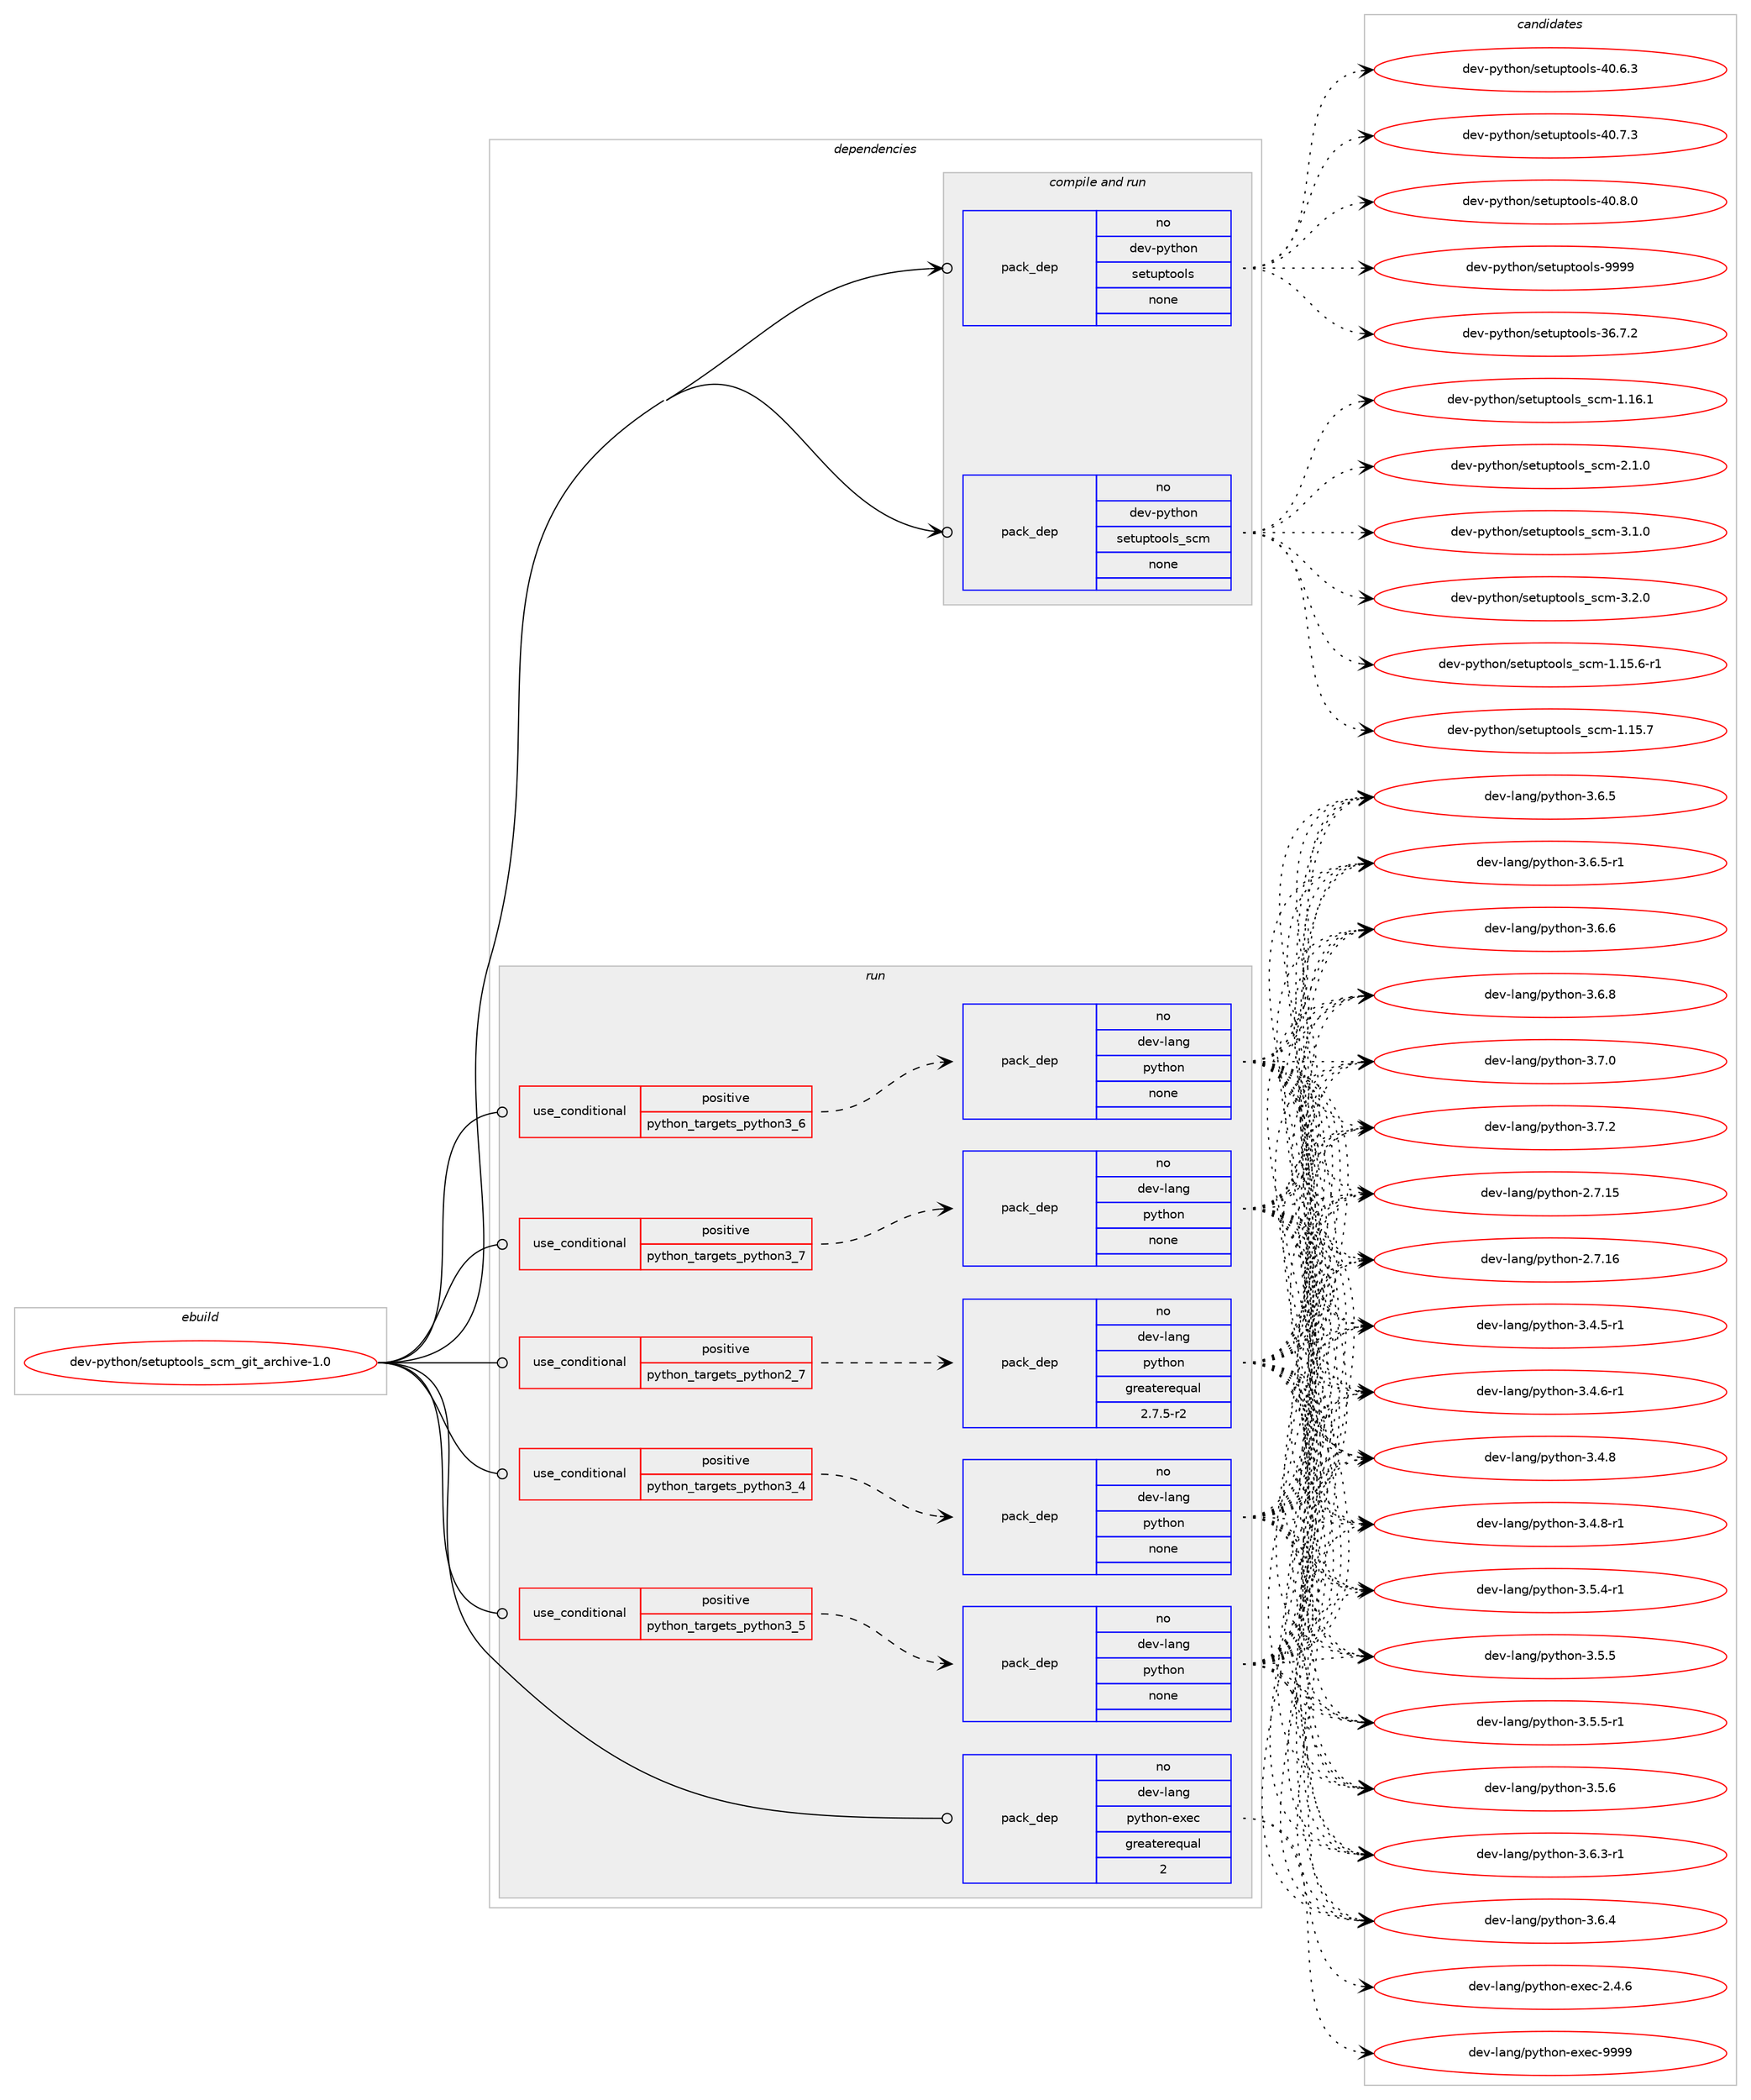 digraph prolog {

# *************
# Graph options
# *************

newrank=true;
concentrate=true;
compound=true;
graph [rankdir=LR,fontname=Helvetica,fontsize=10,ranksep=1.5];#, ranksep=2.5, nodesep=0.2];
edge  [arrowhead=vee];
node  [fontname=Helvetica,fontsize=10];

# **********
# The ebuild
# **********

subgraph cluster_leftcol {
color=gray;
rank=same;
label=<<i>ebuild</i>>;
id [label="dev-python/setuptools_scm_git_archive-1.0", color=red, width=4, href="../dev-python/setuptools_scm_git_archive-1.0.svg"];
}

# ****************
# The dependencies
# ****************

subgraph cluster_midcol {
color=gray;
label=<<i>dependencies</i>>;
subgraph cluster_compile {
fillcolor="#eeeeee";
style=filled;
label=<<i>compile</i>>;
}
subgraph cluster_compileandrun {
fillcolor="#eeeeee";
style=filled;
label=<<i>compile and run</i>>;
subgraph pack1033100 {
dependency1440991 [label=<<TABLE BORDER="0" CELLBORDER="1" CELLSPACING="0" CELLPADDING="4" WIDTH="220"><TR><TD ROWSPAN="6" CELLPADDING="30">pack_dep</TD></TR><TR><TD WIDTH="110">no</TD></TR><TR><TD>dev-python</TD></TR><TR><TD>setuptools</TD></TR><TR><TD>none</TD></TR><TR><TD></TD></TR></TABLE>>, shape=none, color=blue];
}
id:e -> dependency1440991:w [weight=20,style="solid",arrowhead="odotvee"];
subgraph pack1033101 {
dependency1440992 [label=<<TABLE BORDER="0" CELLBORDER="1" CELLSPACING="0" CELLPADDING="4" WIDTH="220"><TR><TD ROWSPAN="6" CELLPADDING="30">pack_dep</TD></TR><TR><TD WIDTH="110">no</TD></TR><TR><TD>dev-python</TD></TR><TR><TD>setuptools_scm</TD></TR><TR><TD>none</TD></TR><TR><TD></TD></TR></TABLE>>, shape=none, color=blue];
}
id:e -> dependency1440992:w [weight=20,style="solid",arrowhead="odotvee"];
}
subgraph cluster_run {
fillcolor="#eeeeee";
style=filled;
label=<<i>run</i>>;
subgraph cond384529 {
dependency1440993 [label=<<TABLE BORDER="0" CELLBORDER="1" CELLSPACING="0" CELLPADDING="4"><TR><TD ROWSPAN="3" CELLPADDING="10">use_conditional</TD></TR><TR><TD>positive</TD></TR><TR><TD>python_targets_python2_7</TD></TR></TABLE>>, shape=none, color=red];
subgraph pack1033102 {
dependency1440994 [label=<<TABLE BORDER="0" CELLBORDER="1" CELLSPACING="0" CELLPADDING="4" WIDTH="220"><TR><TD ROWSPAN="6" CELLPADDING="30">pack_dep</TD></TR><TR><TD WIDTH="110">no</TD></TR><TR><TD>dev-lang</TD></TR><TR><TD>python</TD></TR><TR><TD>greaterequal</TD></TR><TR><TD>2.7.5-r2</TD></TR></TABLE>>, shape=none, color=blue];
}
dependency1440993:e -> dependency1440994:w [weight=20,style="dashed",arrowhead="vee"];
}
id:e -> dependency1440993:w [weight=20,style="solid",arrowhead="odot"];
subgraph cond384530 {
dependency1440995 [label=<<TABLE BORDER="0" CELLBORDER="1" CELLSPACING="0" CELLPADDING="4"><TR><TD ROWSPAN="3" CELLPADDING="10">use_conditional</TD></TR><TR><TD>positive</TD></TR><TR><TD>python_targets_python3_4</TD></TR></TABLE>>, shape=none, color=red];
subgraph pack1033103 {
dependency1440996 [label=<<TABLE BORDER="0" CELLBORDER="1" CELLSPACING="0" CELLPADDING="4" WIDTH="220"><TR><TD ROWSPAN="6" CELLPADDING="30">pack_dep</TD></TR><TR><TD WIDTH="110">no</TD></TR><TR><TD>dev-lang</TD></TR><TR><TD>python</TD></TR><TR><TD>none</TD></TR><TR><TD></TD></TR></TABLE>>, shape=none, color=blue];
}
dependency1440995:e -> dependency1440996:w [weight=20,style="dashed",arrowhead="vee"];
}
id:e -> dependency1440995:w [weight=20,style="solid",arrowhead="odot"];
subgraph cond384531 {
dependency1440997 [label=<<TABLE BORDER="0" CELLBORDER="1" CELLSPACING="0" CELLPADDING="4"><TR><TD ROWSPAN="3" CELLPADDING="10">use_conditional</TD></TR><TR><TD>positive</TD></TR><TR><TD>python_targets_python3_5</TD></TR></TABLE>>, shape=none, color=red];
subgraph pack1033104 {
dependency1440998 [label=<<TABLE BORDER="0" CELLBORDER="1" CELLSPACING="0" CELLPADDING="4" WIDTH="220"><TR><TD ROWSPAN="6" CELLPADDING="30">pack_dep</TD></TR><TR><TD WIDTH="110">no</TD></TR><TR><TD>dev-lang</TD></TR><TR><TD>python</TD></TR><TR><TD>none</TD></TR><TR><TD></TD></TR></TABLE>>, shape=none, color=blue];
}
dependency1440997:e -> dependency1440998:w [weight=20,style="dashed",arrowhead="vee"];
}
id:e -> dependency1440997:w [weight=20,style="solid",arrowhead="odot"];
subgraph cond384532 {
dependency1440999 [label=<<TABLE BORDER="0" CELLBORDER="1" CELLSPACING="0" CELLPADDING="4"><TR><TD ROWSPAN="3" CELLPADDING="10">use_conditional</TD></TR><TR><TD>positive</TD></TR><TR><TD>python_targets_python3_6</TD></TR></TABLE>>, shape=none, color=red];
subgraph pack1033105 {
dependency1441000 [label=<<TABLE BORDER="0" CELLBORDER="1" CELLSPACING="0" CELLPADDING="4" WIDTH="220"><TR><TD ROWSPAN="6" CELLPADDING="30">pack_dep</TD></TR><TR><TD WIDTH="110">no</TD></TR><TR><TD>dev-lang</TD></TR><TR><TD>python</TD></TR><TR><TD>none</TD></TR><TR><TD></TD></TR></TABLE>>, shape=none, color=blue];
}
dependency1440999:e -> dependency1441000:w [weight=20,style="dashed",arrowhead="vee"];
}
id:e -> dependency1440999:w [weight=20,style="solid",arrowhead="odot"];
subgraph cond384533 {
dependency1441001 [label=<<TABLE BORDER="0" CELLBORDER="1" CELLSPACING="0" CELLPADDING="4"><TR><TD ROWSPAN="3" CELLPADDING="10">use_conditional</TD></TR><TR><TD>positive</TD></TR><TR><TD>python_targets_python3_7</TD></TR></TABLE>>, shape=none, color=red];
subgraph pack1033106 {
dependency1441002 [label=<<TABLE BORDER="0" CELLBORDER="1" CELLSPACING="0" CELLPADDING="4" WIDTH="220"><TR><TD ROWSPAN="6" CELLPADDING="30">pack_dep</TD></TR><TR><TD WIDTH="110">no</TD></TR><TR><TD>dev-lang</TD></TR><TR><TD>python</TD></TR><TR><TD>none</TD></TR><TR><TD></TD></TR></TABLE>>, shape=none, color=blue];
}
dependency1441001:e -> dependency1441002:w [weight=20,style="dashed",arrowhead="vee"];
}
id:e -> dependency1441001:w [weight=20,style="solid",arrowhead="odot"];
subgraph pack1033107 {
dependency1441003 [label=<<TABLE BORDER="0" CELLBORDER="1" CELLSPACING="0" CELLPADDING="4" WIDTH="220"><TR><TD ROWSPAN="6" CELLPADDING="30">pack_dep</TD></TR><TR><TD WIDTH="110">no</TD></TR><TR><TD>dev-lang</TD></TR><TR><TD>python-exec</TD></TR><TR><TD>greaterequal</TD></TR><TR><TD>2</TD></TR></TABLE>>, shape=none, color=blue];
}
id:e -> dependency1441003:w [weight=20,style="solid",arrowhead="odot"];
}
}

# **************
# The candidates
# **************

subgraph cluster_choices {
rank=same;
color=gray;
label=<<i>candidates</i>>;

subgraph choice1033100 {
color=black;
nodesep=1;
choice100101118451121211161041111104711510111611711211611111110811545515446554650 [label="dev-python/setuptools-36.7.2", color=red, width=4,href="../dev-python/setuptools-36.7.2.svg"];
choice100101118451121211161041111104711510111611711211611111110811545524846544651 [label="dev-python/setuptools-40.6.3", color=red, width=4,href="../dev-python/setuptools-40.6.3.svg"];
choice100101118451121211161041111104711510111611711211611111110811545524846554651 [label="dev-python/setuptools-40.7.3", color=red, width=4,href="../dev-python/setuptools-40.7.3.svg"];
choice100101118451121211161041111104711510111611711211611111110811545524846564648 [label="dev-python/setuptools-40.8.0", color=red, width=4,href="../dev-python/setuptools-40.8.0.svg"];
choice10010111845112121116104111110471151011161171121161111111081154557575757 [label="dev-python/setuptools-9999", color=red, width=4,href="../dev-python/setuptools-9999.svg"];
dependency1440991:e -> choice100101118451121211161041111104711510111611711211611111110811545515446554650:w [style=dotted,weight="100"];
dependency1440991:e -> choice100101118451121211161041111104711510111611711211611111110811545524846544651:w [style=dotted,weight="100"];
dependency1440991:e -> choice100101118451121211161041111104711510111611711211611111110811545524846554651:w [style=dotted,weight="100"];
dependency1440991:e -> choice100101118451121211161041111104711510111611711211611111110811545524846564648:w [style=dotted,weight="100"];
dependency1440991:e -> choice10010111845112121116104111110471151011161171121161111111081154557575757:w [style=dotted,weight="100"];
}
subgraph choice1033101 {
color=black;
nodesep=1;
choice10010111845112121116104111110471151011161171121161111111081159511599109454946495346544511449 [label="dev-python/setuptools_scm-1.15.6-r1", color=red, width=4,href="../dev-python/setuptools_scm-1.15.6-r1.svg"];
choice1001011184511212111610411111047115101116117112116111111108115951159910945494649534655 [label="dev-python/setuptools_scm-1.15.7", color=red, width=4,href="../dev-python/setuptools_scm-1.15.7.svg"];
choice1001011184511212111610411111047115101116117112116111111108115951159910945494649544649 [label="dev-python/setuptools_scm-1.16.1", color=red, width=4,href="../dev-python/setuptools_scm-1.16.1.svg"];
choice10010111845112121116104111110471151011161171121161111111081159511599109455046494648 [label="dev-python/setuptools_scm-2.1.0", color=red, width=4,href="../dev-python/setuptools_scm-2.1.0.svg"];
choice10010111845112121116104111110471151011161171121161111111081159511599109455146494648 [label="dev-python/setuptools_scm-3.1.0", color=red, width=4,href="../dev-python/setuptools_scm-3.1.0.svg"];
choice10010111845112121116104111110471151011161171121161111111081159511599109455146504648 [label="dev-python/setuptools_scm-3.2.0", color=red, width=4,href="../dev-python/setuptools_scm-3.2.0.svg"];
dependency1440992:e -> choice10010111845112121116104111110471151011161171121161111111081159511599109454946495346544511449:w [style=dotted,weight="100"];
dependency1440992:e -> choice1001011184511212111610411111047115101116117112116111111108115951159910945494649534655:w [style=dotted,weight="100"];
dependency1440992:e -> choice1001011184511212111610411111047115101116117112116111111108115951159910945494649544649:w [style=dotted,weight="100"];
dependency1440992:e -> choice10010111845112121116104111110471151011161171121161111111081159511599109455046494648:w [style=dotted,weight="100"];
dependency1440992:e -> choice10010111845112121116104111110471151011161171121161111111081159511599109455146494648:w [style=dotted,weight="100"];
dependency1440992:e -> choice10010111845112121116104111110471151011161171121161111111081159511599109455146504648:w [style=dotted,weight="100"];
}
subgraph choice1033102 {
color=black;
nodesep=1;
choice10010111845108971101034711212111610411111045504655464953 [label="dev-lang/python-2.7.15", color=red, width=4,href="../dev-lang/python-2.7.15.svg"];
choice10010111845108971101034711212111610411111045504655464954 [label="dev-lang/python-2.7.16", color=red, width=4,href="../dev-lang/python-2.7.16.svg"];
choice1001011184510897110103471121211161041111104551465246534511449 [label="dev-lang/python-3.4.5-r1", color=red, width=4,href="../dev-lang/python-3.4.5-r1.svg"];
choice1001011184510897110103471121211161041111104551465246544511449 [label="dev-lang/python-3.4.6-r1", color=red, width=4,href="../dev-lang/python-3.4.6-r1.svg"];
choice100101118451089711010347112121116104111110455146524656 [label="dev-lang/python-3.4.8", color=red, width=4,href="../dev-lang/python-3.4.8.svg"];
choice1001011184510897110103471121211161041111104551465246564511449 [label="dev-lang/python-3.4.8-r1", color=red, width=4,href="../dev-lang/python-3.4.8-r1.svg"];
choice1001011184510897110103471121211161041111104551465346524511449 [label="dev-lang/python-3.5.4-r1", color=red, width=4,href="../dev-lang/python-3.5.4-r1.svg"];
choice100101118451089711010347112121116104111110455146534653 [label="dev-lang/python-3.5.5", color=red, width=4,href="../dev-lang/python-3.5.5.svg"];
choice1001011184510897110103471121211161041111104551465346534511449 [label="dev-lang/python-3.5.5-r1", color=red, width=4,href="../dev-lang/python-3.5.5-r1.svg"];
choice100101118451089711010347112121116104111110455146534654 [label="dev-lang/python-3.5.6", color=red, width=4,href="../dev-lang/python-3.5.6.svg"];
choice1001011184510897110103471121211161041111104551465446514511449 [label="dev-lang/python-3.6.3-r1", color=red, width=4,href="../dev-lang/python-3.6.3-r1.svg"];
choice100101118451089711010347112121116104111110455146544652 [label="dev-lang/python-3.6.4", color=red, width=4,href="../dev-lang/python-3.6.4.svg"];
choice100101118451089711010347112121116104111110455146544653 [label="dev-lang/python-3.6.5", color=red, width=4,href="../dev-lang/python-3.6.5.svg"];
choice1001011184510897110103471121211161041111104551465446534511449 [label="dev-lang/python-3.6.5-r1", color=red, width=4,href="../dev-lang/python-3.6.5-r1.svg"];
choice100101118451089711010347112121116104111110455146544654 [label="dev-lang/python-3.6.6", color=red, width=4,href="../dev-lang/python-3.6.6.svg"];
choice100101118451089711010347112121116104111110455146544656 [label="dev-lang/python-3.6.8", color=red, width=4,href="../dev-lang/python-3.6.8.svg"];
choice100101118451089711010347112121116104111110455146554648 [label="dev-lang/python-3.7.0", color=red, width=4,href="../dev-lang/python-3.7.0.svg"];
choice100101118451089711010347112121116104111110455146554650 [label="dev-lang/python-3.7.2", color=red, width=4,href="../dev-lang/python-3.7.2.svg"];
dependency1440994:e -> choice10010111845108971101034711212111610411111045504655464953:w [style=dotted,weight="100"];
dependency1440994:e -> choice10010111845108971101034711212111610411111045504655464954:w [style=dotted,weight="100"];
dependency1440994:e -> choice1001011184510897110103471121211161041111104551465246534511449:w [style=dotted,weight="100"];
dependency1440994:e -> choice1001011184510897110103471121211161041111104551465246544511449:w [style=dotted,weight="100"];
dependency1440994:e -> choice100101118451089711010347112121116104111110455146524656:w [style=dotted,weight="100"];
dependency1440994:e -> choice1001011184510897110103471121211161041111104551465246564511449:w [style=dotted,weight="100"];
dependency1440994:e -> choice1001011184510897110103471121211161041111104551465346524511449:w [style=dotted,weight="100"];
dependency1440994:e -> choice100101118451089711010347112121116104111110455146534653:w [style=dotted,weight="100"];
dependency1440994:e -> choice1001011184510897110103471121211161041111104551465346534511449:w [style=dotted,weight="100"];
dependency1440994:e -> choice100101118451089711010347112121116104111110455146534654:w [style=dotted,weight="100"];
dependency1440994:e -> choice1001011184510897110103471121211161041111104551465446514511449:w [style=dotted,weight="100"];
dependency1440994:e -> choice100101118451089711010347112121116104111110455146544652:w [style=dotted,weight="100"];
dependency1440994:e -> choice100101118451089711010347112121116104111110455146544653:w [style=dotted,weight="100"];
dependency1440994:e -> choice1001011184510897110103471121211161041111104551465446534511449:w [style=dotted,weight="100"];
dependency1440994:e -> choice100101118451089711010347112121116104111110455146544654:w [style=dotted,weight="100"];
dependency1440994:e -> choice100101118451089711010347112121116104111110455146544656:w [style=dotted,weight="100"];
dependency1440994:e -> choice100101118451089711010347112121116104111110455146554648:w [style=dotted,weight="100"];
dependency1440994:e -> choice100101118451089711010347112121116104111110455146554650:w [style=dotted,weight="100"];
}
subgraph choice1033103 {
color=black;
nodesep=1;
choice10010111845108971101034711212111610411111045504655464953 [label="dev-lang/python-2.7.15", color=red, width=4,href="../dev-lang/python-2.7.15.svg"];
choice10010111845108971101034711212111610411111045504655464954 [label="dev-lang/python-2.7.16", color=red, width=4,href="../dev-lang/python-2.7.16.svg"];
choice1001011184510897110103471121211161041111104551465246534511449 [label="dev-lang/python-3.4.5-r1", color=red, width=4,href="../dev-lang/python-3.4.5-r1.svg"];
choice1001011184510897110103471121211161041111104551465246544511449 [label="dev-lang/python-3.4.6-r1", color=red, width=4,href="../dev-lang/python-3.4.6-r1.svg"];
choice100101118451089711010347112121116104111110455146524656 [label="dev-lang/python-3.4.8", color=red, width=4,href="../dev-lang/python-3.4.8.svg"];
choice1001011184510897110103471121211161041111104551465246564511449 [label="dev-lang/python-3.4.8-r1", color=red, width=4,href="../dev-lang/python-3.4.8-r1.svg"];
choice1001011184510897110103471121211161041111104551465346524511449 [label="dev-lang/python-3.5.4-r1", color=red, width=4,href="../dev-lang/python-3.5.4-r1.svg"];
choice100101118451089711010347112121116104111110455146534653 [label="dev-lang/python-3.5.5", color=red, width=4,href="../dev-lang/python-3.5.5.svg"];
choice1001011184510897110103471121211161041111104551465346534511449 [label="dev-lang/python-3.5.5-r1", color=red, width=4,href="../dev-lang/python-3.5.5-r1.svg"];
choice100101118451089711010347112121116104111110455146534654 [label="dev-lang/python-3.5.6", color=red, width=4,href="../dev-lang/python-3.5.6.svg"];
choice1001011184510897110103471121211161041111104551465446514511449 [label="dev-lang/python-3.6.3-r1", color=red, width=4,href="../dev-lang/python-3.6.3-r1.svg"];
choice100101118451089711010347112121116104111110455146544652 [label="dev-lang/python-3.6.4", color=red, width=4,href="../dev-lang/python-3.6.4.svg"];
choice100101118451089711010347112121116104111110455146544653 [label="dev-lang/python-3.6.5", color=red, width=4,href="../dev-lang/python-3.6.5.svg"];
choice1001011184510897110103471121211161041111104551465446534511449 [label="dev-lang/python-3.6.5-r1", color=red, width=4,href="../dev-lang/python-3.6.5-r1.svg"];
choice100101118451089711010347112121116104111110455146544654 [label="dev-lang/python-3.6.6", color=red, width=4,href="../dev-lang/python-3.6.6.svg"];
choice100101118451089711010347112121116104111110455146544656 [label="dev-lang/python-3.6.8", color=red, width=4,href="../dev-lang/python-3.6.8.svg"];
choice100101118451089711010347112121116104111110455146554648 [label="dev-lang/python-3.7.0", color=red, width=4,href="../dev-lang/python-3.7.0.svg"];
choice100101118451089711010347112121116104111110455146554650 [label="dev-lang/python-3.7.2", color=red, width=4,href="../dev-lang/python-3.7.2.svg"];
dependency1440996:e -> choice10010111845108971101034711212111610411111045504655464953:w [style=dotted,weight="100"];
dependency1440996:e -> choice10010111845108971101034711212111610411111045504655464954:w [style=dotted,weight="100"];
dependency1440996:e -> choice1001011184510897110103471121211161041111104551465246534511449:w [style=dotted,weight="100"];
dependency1440996:e -> choice1001011184510897110103471121211161041111104551465246544511449:w [style=dotted,weight="100"];
dependency1440996:e -> choice100101118451089711010347112121116104111110455146524656:w [style=dotted,weight="100"];
dependency1440996:e -> choice1001011184510897110103471121211161041111104551465246564511449:w [style=dotted,weight="100"];
dependency1440996:e -> choice1001011184510897110103471121211161041111104551465346524511449:w [style=dotted,weight="100"];
dependency1440996:e -> choice100101118451089711010347112121116104111110455146534653:w [style=dotted,weight="100"];
dependency1440996:e -> choice1001011184510897110103471121211161041111104551465346534511449:w [style=dotted,weight="100"];
dependency1440996:e -> choice100101118451089711010347112121116104111110455146534654:w [style=dotted,weight="100"];
dependency1440996:e -> choice1001011184510897110103471121211161041111104551465446514511449:w [style=dotted,weight="100"];
dependency1440996:e -> choice100101118451089711010347112121116104111110455146544652:w [style=dotted,weight="100"];
dependency1440996:e -> choice100101118451089711010347112121116104111110455146544653:w [style=dotted,weight="100"];
dependency1440996:e -> choice1001011184510897110103471121211161041111104551465446534511449:w [style=dotted,weight="100"];
dependency1440996:e -> choice100101118451089711010347112121116104111110455146544654:w [style=dotted,weight="100"];
dependency1440996:e -> choice100101118451089711010347112121116104111110455146544656:w [style=dotted,weight="100"];
dependency1440996:e -> choice100101118451089711010347112121116104111110455146554648:w [style=dotted,weight="100"];
dependency1440996:e -> choice100101118451089711010347112121116104111110455146554650:w [style=dotted,weight="100"];
}
subgraph choice1033104 {
color=black;
nodesep=1;
choice10010111845108971101034711212111610411111045504655464953 [label="dev-lang/python-2.7.15", color=red, width=4,href="../dev-lang/python-2.7.15.svg"];
choice10010111845108971101034711212111610411111045504655464954 [label="dev-lang/python-2.7.16", color=red, width=4,href="../dev-lang/python-2.7.16.svg"];
choice1001011184510897110103471121211161041111104551465246534511449 [label="dev-lang/python-3.4.5-r1", color=red, width=4,href="../dev-lang/python-3.4.5-r1.svg"];
choice1001011184510897110103471121211161041111104551465246544511449 [label="dev-lang/python-3.4.6-r1", color=red, width=4,href="../dev-lang/python-3.4.6-r1.svg"];
choice100101118451089711010347112121116104111110455146524656 [label="dev-lang/python-3.4.8", color=red, width=4,href="../dev-lang/python-3.4.8.svg"];
choice1001011184510897110103471121211161041111104551465246564511449 [label="dev-lang/python-3.4.8-r1", color=red, width=4,href="../dev-lang/python-3.4.8-r1.svg"];
choice1001011184510897110103471121211161041111104551465346524511449 [label="dev-lang/python-3.5.4-r1", color=red, width=4,href="../dev-lang/python-3.5.4-r1.svg"];
choice100101118451089711010347112121116104111110455146534653 [label="dev-lang/python-3.5.5", color=red, width=4,href="../dev-lang/python-3.5.5.svg"];
choice1001011184510897110103471121211161041111104551465346534511449 [label="dev-lang/python-3.5.5-r1", color=red, width=4,href="../dev-lang/python-3.5.5-r1.svg"];
choice100101118451089711010347112121116104111110455146534654 [label="dev-lang/python-3.5.6", color=red, width=4,href="../dev-lang/python-3.5.6.svg"];
choice1001011184510897110103471121211161041111104551465446514511449 [label="dev-lang/python-3.6.3-r1", color=red, width=4,href="../dev-lang/python-3.6.3-r1.svg"];
choice100101118451089711010347112121116104111110455146544652 [label="dev-lang/python-3.6.4", color=red, width=4,href="../dev-lang/python-3.6.4.svg"];
choice100101118451089711010347112121116104111110455146544653 [label="dev-lang/python-3.6.5", color=red, width=4,href="../dev-lang/python-3.6.5.svg"];
choice1001011184510897110103471121211161041111104551465446534511449 [label="dev-lang/python-3.6.5-r1", color=red, width=4,href="../dev-lang/python-3.6.5-r1.svg"];
choice100101118451089711010347112121116104111110455146544654 [label="dev-lang/python-3.6.6", color=red, width=4,href="../dev-lang/python-3.6.6.svg"];
choice100101118451089711010347112121116104111110455146544656 [label="dev-lang/python-3.6.8", color=red, width=4,href="../dev-lang/python-3.6.8.svg"];
choice100101118451089711010347112121116104111110455146554648 [label="dev-lang/python-3.7.0", color=red, width=4,href="../dev-lang/python-3.7.0.svg"];
choice100101118451089711010347112121116104111110455146554650 [label="dev-lang/python-3.7.2", color=red, width=4,href="../dev-lang/python-3.7.2.svg"];
dependency1440998:e -> choice10010111845108971101034711212111610411111045504655464953:w [style=dotted,weight="100"];
dependency1440998:e -> choice10010111845108971101034711212111610411111045504655464954:w [style=dotted,weight="100"];
dependency1440998:e -> choice1001011184510897110103471121211161041111104551465246534511449:w [style=dotted,weight="100"];
dependency1440998:e -> choice1001011184510897110103471121211161041111104551465246544511449:w [style=dotted,weight="100"];
dependency1440998:e -> choice100101118451089711010347112121116104111110455146524656:w [style=dotted,weight="100"];
dependency1440998:e -> choice1001011184510897110103471121211161041111104551465246564511449:w [style=dotted,weight="100"];
dependency1440998:e -> choice1001011184510897110103471121211161041111104551465346524511449:w [style=dotted,weight="100"];
dependency1440998:e -> choice100101118451089711010347112121116104111110455146534653:w [style=dotted,weight="100"];
dependency1440998:e -> choice1001011184510897110103471121211161041111104551465346534511449:w [style=dotted,weight="100"];
dependency1440998:e -> choice100101118451089711010347112121116104111110455146534654:w [style=dotted,weight="100"];
dependency1440998:e -> choice1001011184510897110103471121211161041111104551465446514511449:w [style=dotted,weight="100"];
dependency1440998:e -> choice100101118451089711010347112121116104111110455146544652:w [style=dotted,weight="100"];
dependency1440998:e -> choice100101118451089711010347112121116104111110455146544653:w [style=dotted,weight="100"];
dependency1440998:e -> choice1001011184510897110103471121211161041111104551465446534511449:w [style=dotted,weight="100"];
dependency1440998:e -> choice100101118451089711010347112121116104111110455146544654:w [style=dotted,weight="100"];
dependency1440998:e -> choice100101118451089711010347112121116104111110455146544656:w [style=dotted,weight="100"];
dependency1440998:e -> choice100101118451089711010347112121116104111110455146554648:w [style=dotted,weight="100"];
dependency1440998:e -> choice100101118451089711010347112121116104111110455146554650:w [style=dotted,weight="100"];
}
subgraph choice1033105 {
color=black;
nodesep=1;
choice10010111845108971101034711212111610411111045504655464953 [label="dev-lang/python-2.7.15", color=red, width=4,href="../dev-lang/python-2.7.15.svg"];
choice10010111845108971101034711212111610411111045504655464954 [label="dev-lang/python-2.7.16", color=red, width=4,href="../dev-lang/python-2.7.16.svg"];
choice1001011184510897110103471121211161041111104551465246534511449 [label="dev-lang/python-3.4.5-r1", color=red, width=4,href="../dev-lang/python-3.4.5-r1.svg"];
choice1001011184510897110103471121211161041111104551465246544511449 [label="dev-lang/python-3.4.6-r1", color=red, width=4,href="../dev-lang/python-3.4.6-r1.svg"];
choice100101118451089711010347112121116104111110455146524656 [label="dev-lang/python-3.4.8", color=red, width=4,href="../dev-lang/python-3.4.8.svg"];
choice1001011184510897110103471121211161041111104551465246564511449 [label="dev-lang/python-3.4.8-r1", color=red, width=4,href="../dev-lang/python-3.4.8-r1.svg"];
choice1001011184510897110103471121211161041111104551465346524511449 [label="dev-lang/python-3.5.4-r1", color=red, width=4,href="../dev-lang/python-3.5.4-r1.svg"];
choice100101118451089711010347112121116104111110455146534653 [label="dev-lang/python-3.5.5", color=red, width=4,href="../dev-lang/python-3.5.5.svg"];
choice1001011184510897110103471121211161041111104551465346534511449 [label="dev-lang/python-3.5.5-r1", color=red, width=4,href="../dev-lang/python-3.5.5-r1.svg"];
choice100101118451089711010347112121116104111110455146534654 [label="dev-lang/python-3.5.6", color=red, width=4,href="../dev-lang/python-3.5.6.svg"];
choice1001011184510897110103471121211161041111104551465446514511449 [label="dev-lang/python-3.6.3-r1", color=red, width=4,href="../dev-lang/python-3.6.3-r1.svg"];
choice100101118451089711010347112121116104111110455146544652 [label="dev-lang/python-3.6.4", color=red, width=4,href="../dev-lang/python-3.6.4.svg"];
choice100101118451089711010347112121116104111110455146544653 [label="dev-lang/python-3.6.5", color=red, width=4,href="../dev-lang/python-3.6.5.svg"];
choice1001011184510897110103471121211161041111104551465446534511449 [label="dev-lang/python-3.6.5-r1", color=red, width=4,href="../dev-lang/python-3.6.5-r1.svg"];
choice100101118451089711010347112121116104111110455146544654 [label="dev-lang/python-3.6.6", color=red, width=4,href="../dev-lang/python-3.6.6.svg"];
choice100101118451089711010347112121116104111110455146544656 [label="dev-lang/python-3.6.8", color=red, width=4,href="../dev-lang/python-3.6.8.svg"];
choice100101118451089711010347112121116104111110455146554648 [label="dev-lang/python-3.7.0", color=red, width=4,href="../dev-lang/python-3.7.0.svg"];
choice100101118451089711010347112121116104111110455146554650 [label="dev-lang/python-3.7.2", color=red, width=4,href="../dev-lang/python-3.7.2.svg"];
dependency1441000:e -> choice10010111845108971101034711212111610411111045504655464953:w [style=dotted,weight="100"];
dependency1441000:e -> choice10010111845108971101034711212111610411111045504655464954:w [style=dotted,weight="100"];
dependency1441000:e -> choice1001011184510897110103471121211161041111104551465246534511449:w [style=dotted,weight="100"];
dependency1441000:e -> choice1001011184510897110103471121211161041111104551465246544511449:w [style=dotted,weight="100"];
dependency1441000:e -> choice100101118451089711010347112121116104111110455146524656:w [style=dotted,weight="100"];
dependency1441000:e -> choice1001011184510897110103471121211161041111104551465246564511449:w [style=dotted,weight="100"];
dependency1441000:e -> choice1001011184510897110103471121211161041111104551465346524511449:w [style=dotted,weight="100"];
dependency1441000:e -> choice100101118451089711010347112121116104111110455146534653:w [style=dotted,weight="100"];
dependency1441000:e -> choice1001011184510897110103471121211161041111104551465346534511449:w [style=dotted,weight="100"];
dependency1441000:e -> choice100101118451089711010347112121116104111110455146534654:w [style=dotted,weight="100"];
dependency1441000:e -> choice1001011184510897110103471121211161041111104551465446514511449:w [style=dotted,weight="100"];
dependency1441000:e -> choice100101118451089711010347112121116104111110455146544652:w [style=dotted,weight="100"];
dependency1441000:e -> choice100101118451089711010347112121116104111110455146544653:w [style=dotted,weight="100"];
dependency1441000:e -> choice1001011184510897110103471121211161041111104551465446534511449:w [style=dotted,weight="100"];
dependency1441000:e -> choice100101118451089711010347112121116104111110455146544654:w [style=dotted,weight="100"];
dependency1441000:e -> choice100101118451089711010347112121116104111110455146544656:w [style=dotted,weight="100"];
dependency1441000:e -> choice100101118451089711010347112121116104111110455146554648:w [style=dotted,weight="100"];
dependency1441000:e -> choice100101118451089711010347112121116104111110455146554650:w [style=dotted,weight="100"];
}
subgraph choice1033106 {
color=black;
nodesep=1;
choice10010111845108971101034711212111610411111045504655464953 [label="dev-lang/python-2.7.15", color=red, width=4,href="../dev-lang/python-2.7.15.svg"];
choice10010111845108971101034711212111610411111045504655464954 [label="dev-lang/python-2.7.16", color=red, width=4,href="../dev-lang/python-2.7.16.svg"];
choice1001011184510897110103471121211161041111104551465246534511449 [label="dev-lang/python-3.4.5-r1", color=red, width=4,href="../dev-lang/python-3.4.5-r1.svg"];
choice1001011184510897110103471121211161041111104551465246544511449 [label="dev-lang/python-3.4.6-r1", color=red, width=4,href="../dev-lang/python-3.4.6-r1.svg"];
choice100101118451089711010347112121116104111110455146524656 [label="dev-lang/python-3.4.8", color=red, width=4,href="../dev-lang/python-3.4.8.svg"];
choice1001011184510897110103471121211161041111104551465246564511449 [label="dev-lang/python-3.4.8-r1", color=red, width=4,href="../dev-lang/python-3.4.8-r1.svg"];
choice1001011184510897110103471121211161041111104551465346524511449 [label="dev-lang/python-3.5.4-r1", color=red, width=4,href="../dev-lang/python-3.5.4-r1.svg"];
choice100101118451089711010347112121116104111110455146534653 [label="dev-lang/python-3.5.5", color=red, width=4,href="../dev-lang/python-3.5.5.svg"];
choice1001011184510897110103471121211161041111104551465346534511449 [label="dev-lang/python-3.5.5-r1", color=red, width=4,href="../dev-lang/python-3.5.5-r1.svg"];
choice100101118451089711010347112121116104111110455146534654 [label="dev-lang/python-3.5.6", color=red, width=4,href="../dev-lang/python-3.5.6.svg"];
choice1001011184510897110103471121211161041111104551465446514511449 [label="dev-lang/python-3.6.3-r1", color=red, width=4,href="../dev-lang/python-3.6.3-r1.svg"];
choice100101118451089711010347112121116104111110455146544652 [label="dev-lang/python-3.6.4", color=red, width=4,href="../dev-lang/python-3.6.4.svg"];
choice100101118451089711010347112121116104111110455146544653 [label="dev-lang/python-3.6.5", color=red, width=4,href="../dev-lang/python-3.6.5.svg"];
choice1001011184510897110103471121211161041111104551465446534511449 [label="dev-lang/python-3.6.5-r1", color=red, width=4,href="../dev-lang/python-3.6.5-r1.svg"];
choice100101118451089711010347112121116104111110455146544654 [label="dev-lang/python-3.6.6", color=red, width=4,href="../dev-lang/python-3.6.6.svg"];
choice100101118451089711010347112121116104111110455146544656 [label="dev-lang/python-3.6.8", color=red, width=4,href="../dev-lang/python-3.6.8.svg"];
choice100101118451089711010347112121116104111110455146554648 [label="dev-lang/python-3.7.0", color=red, width=4,href="../dev-lang/python-3.7.0.svg"];
choice100101118451089711010347112121116104111110455146554650 [label="dev-lang/python-3.7.2", color=red, width=4,href="../dev-lang/python-3.7.2.svg"];
dependency1441002:e -> choice10010111845108971101034711212111610411111045504655464953:w [style=dotted,weight="100"];
dependency1441002:e -> choice10010111845108971101034711212111610411111045504655464954:w [style=dotted,weight="100"];
dependency1441002:e -> choice1001011184510897110103471121211161041111104551465246534511449:w [style=dotted,weight="100"];
dependency1441002:e -> choice1001011184510897110103471121211161041111104551465246544511449:w [style=dotted,weight="100"];
dependency1441002:e -> choice100101118451089711010347112121116104111110455146524656:w [style=dotted,weight="100"];
dependency1441002:e -> choice1001011184510897110103471121211161041111104551465246564511449:w [style=dotted,weight="100"];
dependency1441002:e -> choice1001011184510897110103471121211161041111104551465346524511449:w [style=dotted,weight="100"];
dependency1441002:e -> choice100101118451089711010347112121116104111110455146534653:w [style=dotted,weight="100"];
dependency1441002:e -> choice1001011184510897110103471121211161041111104551465346534511449:w [style=dotted,weight="100"];
dependency1441002:e -> choice100101118451089711010347112121116104111110455146534654:w [style=dotted,weight="100"];
dependency1441002:e -> choice1001011184510897110103471121211161041111104551465446514511449:w [style=dotted,weight="100"];
dependency1441002:e -> choice100101118451089711010347112121116104111110455146544652:w [style=dotted,weight="100"];
dependency1441002:e -> choice100101118451089711010347112121116104111110455146544653:w [style=dotted,weight="100"];
dependency1441002:e -> choice1001011184510897110103471121211161041111104551465446534511449:w [style=dotted,weight="100"];
dependency1441002:e -> choice100101118451089711010347112121116104111110455146544654:w [style=dotted,weight="100"];
dependency1441002:e -> choice100101118451089711010347112121116104111110455146544656:w [style=dotted,weight="100"];
dependency1441002:e -> choice100101118451089711010347112121116104111110455146554648:w [style=dotted,weight="100"];
dependency1441002:e -> choice100101118451089711010347112121116104111110455146554650:w [style=dotted,weight="100"];
}
subgraph choice1033107 {
color=black;
nodesep=1;
choice1001011184510897110103471121211161041111104510112010199455046524654 [label="dev-lang/python-exec-2.4.6", color=red, width=4,href="../dev-lang/python-exec-2.4.6.svg"];
choice10010111845108971101034711212111610411111045101120101994557575757 [label="dev-lang/python-exec-9999", color=red, width=4,href="../dev-lang/python-exec-9999.svg"];
dependency1441003:e -> choice1001011184510897110103471121211161041111104510112010199455046524654:w [style=dotted,weight="100"];
dependency1441003:e -> choice10010111845108971101034711212111610411111045101120101994557575757:w [style=dotted,weight="100"];
}
}

}
